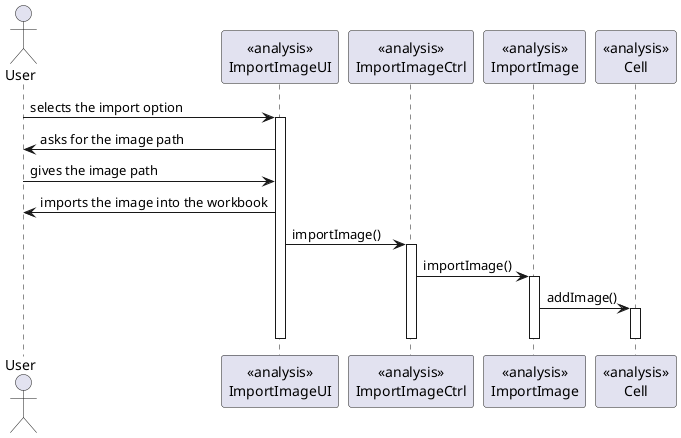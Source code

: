 @startuml persisting_images_realization1.png

actor User 
participant "<<analysis>>\nImportImageUI" as UI
participant "<<analysis>>\nImportImageCtrl" as Ctrl
participant "<<analysis>>\nImportImage" as In
participant "<<analysis>>\nCell" as Cell

User->UI: selects the import option
activate UI 
UI->User: asks for the image path
User->UI: gives the image path
UI->User: imports the image into the workbook
UI->Ctrl: importImage()
activate Ctrl
Ctrl->In: importImage()
activate In
In->Cell: addImage()
activate Cell
deactivate Cell
deactivate In
deactivate Ctrl
deactivate UI

@enduml
